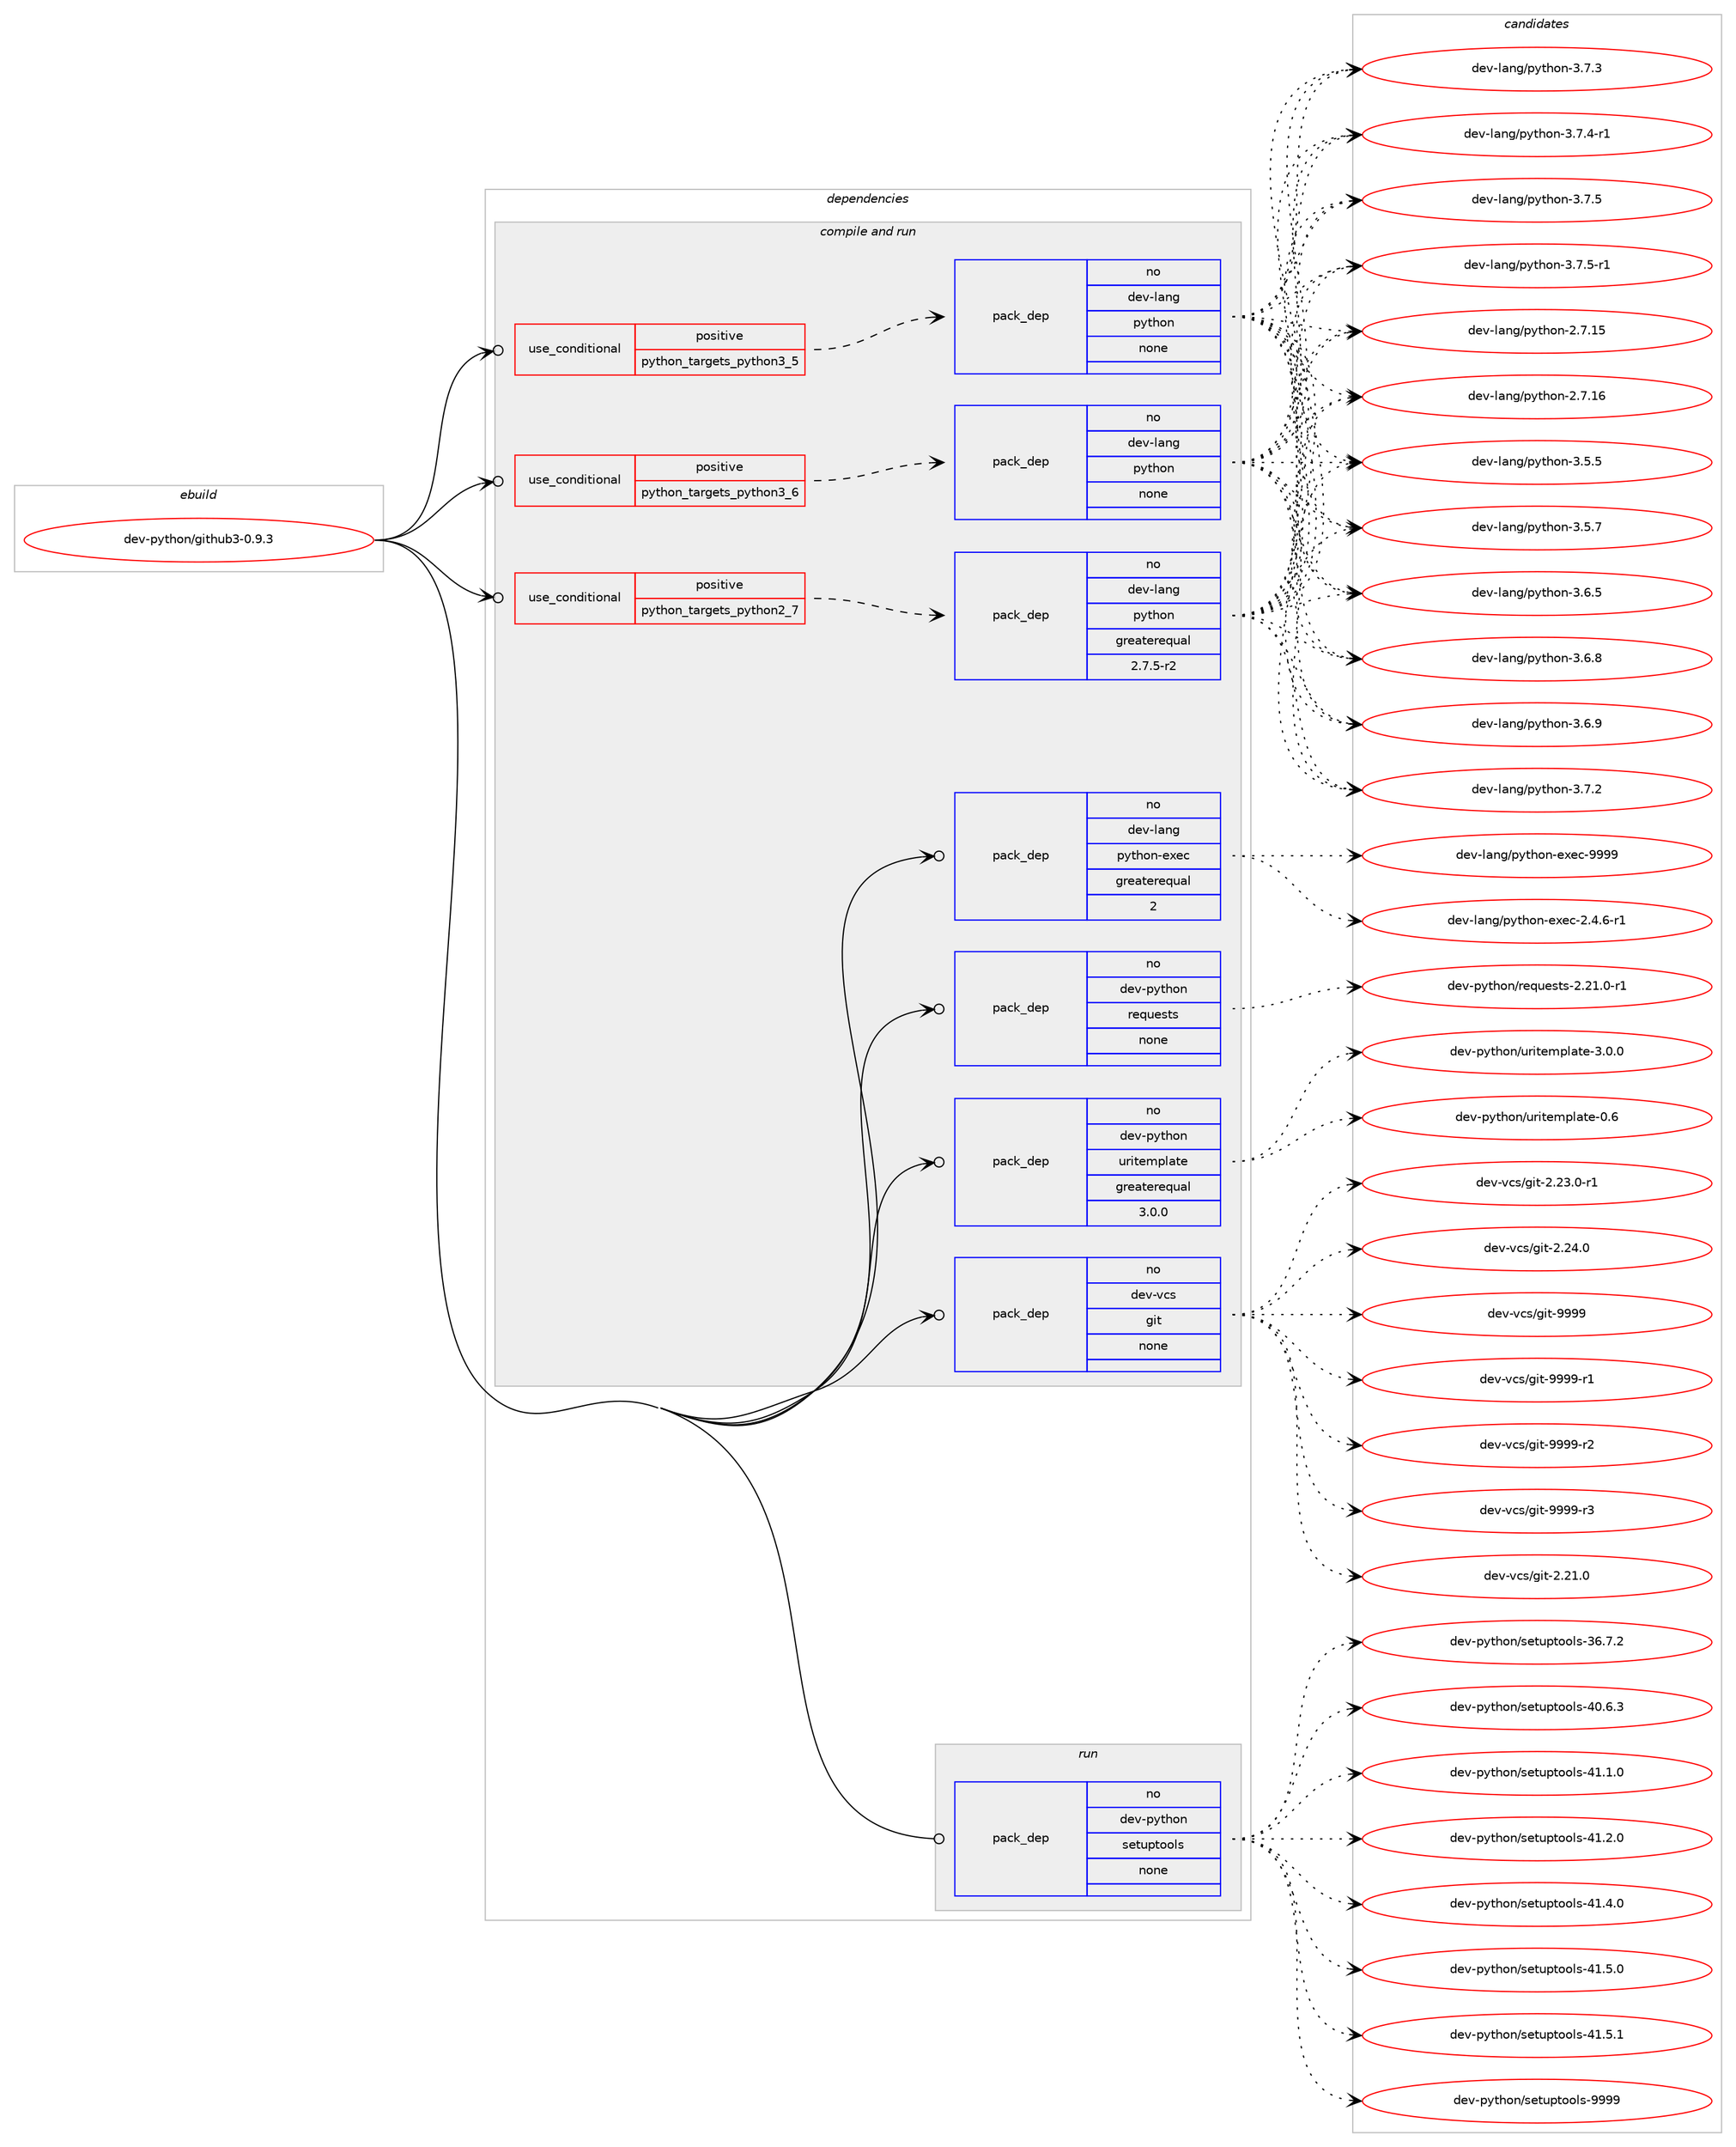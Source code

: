 digraph prolog {

# *************
# Graph options
# *************

newrank=true;
concentrate=true;
compound=true;
graph [rankdir=LR,fontname=Helvetica,fontsize=10,ranksep=1.5];#, ranksep=2.5, nodesep=0.2];
edge  [arrowhead=vee];
node  [fontname=Helvetica,fontsize=10];

# **********
# The ebuild
# **********

subgraph cluster_leftcol {
color=gray;
rank=same;
label=<<i>ebuild</i>>;
id [label="dev-python/github3-0.9.3", color=red, width=4, href="../dev-python/github3-0.9.3.svg"];
}

# ****************
# The dependencies
# ****************

subgraph cluster_midcol {
color=gray;
label=<<i>dependencies</i>>;
subgraph cluster_compile {
fillcolor="#eeeeee";
style=filled;
label=<<i>compile</i>>;
}
subgraph cluster_compileandrun {
fillcolor="#eeeeee";
style=filled;
label=<<i>compile and run</i>>;
subgraph cond140035 {
dependency606706 [label=<<TABLE BORDER="0" CELLBORDER="1" CELLSPACING="0" CELLPADDING="4"><TR><TD ROWSPAN="3" CELLPADDING="10">use_conditional</TD></TR><TR><TD>positive</TD></TR><TR><TD>python_targets_python2_7</TD></TR></TABLE>>, shape=none, color=red];
subgraph pack454874 {
dependency606707 [label=<<TABLE BORDER="0" CELLBORDER="1" CELLSPACING="0" CELLPADDING="4" WIDTH="220"><TR><TD ROWSPAN="6" CELLPADDING="30">pack_dep</TD></TR><TR><TD WIDTH="110">no</TD></TR><TR><TD>dev-lang</TD></TR><TR><TD>python</TD></TR><TR><TD>greaterequal</TD></TR><TR><TD>2.7.5-r2</TD></TR></TABLE>>, shape=none, color=blue];
}
dependency606706:e -> dependency606707:w [weight=20,style="dashed",arrowhead="vee"];
}
id:e -> dependency606706:w [weight=20,style="solid",arrowhead="odotvee"];
subgraph cond140036 {
dependency606708 [label=<<TABLE BORDER="0" CELLBORDER="1" CELLSPACING="0" CELLPADDING="4"><TR><TD ROWSPAN="3" CELLPADDING="10">use_conditional</TD></TR><TR><TD>positive</TD></TR><TR><TD>python_targets_python3_5</TD></TR></TABLE>>, shape=none, color=red];
subgraph pack454875 {
dependency606709 [label=<<TABLE BORDER="0" CELLBORDER="1" CELLSPACING="0" CELLPADDING="4" WIDTH="220"><TR><TD ROWSPAN="6" CELLPADDING="30">pack_dep</TD></TR><TR><TD WIDTH="110">no</TD></TR><TR><TD>dev-lang</TD></TR><TR><TD>python</TD></TR><TR><TD>none</TD></TR><TR><TD></TD></TR></TABLE>>, shape=none, color=blue];
}
dependency606708:e -> dependency606709:w [weight=20,style="dashed",arrowhead="vee"];
}
id:e -> dependency606708:w [weight=20,style="solid",arrowhead="odotvee"];
subgraph cond140037 {
dependency606710 [label=<<TABLE BORDER="0" CELLBORDER="1" CELLSPACING="0" CELLPADDING="4"><TR><TD ROWSPAN="3" CELLPADDING="10">use_conditional</TD></TR><TR><TD>positive</TD></TR><TR><TD>python_targets_python3_6</TD></TR></TABLE>>, shape=none, color=red];
subgraph pack454876 {
dependency606711 [label=<<TABLE BORDER="0" CELLBORDER="1" CELLSPACING="0" CELLPADDING="4" WIDTH="220"><TR><TD ROWSPAN="6" CELLPADDING="30">pack_dep</TD></TR><TR><TD WIDTH="110">no</TD></TR><TR><TD>dev-lang</TD></TR><TR><TD>python</TD></TR><TR><TD>none</TD></TR><TR><TD></TD></TR></TABLE>>, shape=none, color=blue];
}
dependency606710:e -> dependency606711:w [weight=20,style="dashed",arrowhead="vee"];
}
id:e -> dependency606710:w [weight=20,style="solid",arrowhead="odotvee"];
subgraph pack454877 {
dependency606712 [label=<<TABLE BORDER="0" CELLBORDER="1" CELLSPACING="0" CELLPADDING="4" WIDTH="220"><TR><TD ROWSPAN="6" CELLPADDING="30">pack_dep</TD></TR><TR><TD WIDTH="110">no</TD></TR><TR><TD>dev-lang</TD></TR><TR><TD>python-exec</TD></TR><TR><TD>greaterequal</TD></TR><TR><TD>2</TD></TR></TABLE>>, shape=none, color=blue];
}
id:e -> dependency606712:w [weight=20,style="solid",arrowhead="odotvee"];
subgraph pack454878 {
dependency606713 [label=<<TABLE BORDER="0" CELLBORDER="1" CELLSPACING="0" CELLPADDING="4" WIDTH="220"><TR><TD ROWSPAN="6" CELLPADDING="30">pack_dep</TD></TR><TR><TD WIDTH="110">no</TD></TR><TR><TD>dev-python</TD></TR><TR><TD>requests</TD></TR><TR><TD>none</TD></TR><TR><TD></TD></TR></TABLE>>, shape=none, color=blue];
}
id:e -> dependency606713:w [weight=20,style="solid",arrowhead="odotvee"];
subgraph pack454879 {
dependency606714 [label=<<TABLE BORDER="0" CELLBORDER="1" CELLSPACING="0" CELLPADDING="4" WIDTH="220"><TR><TD ROWSPAN="6" CELLPADDING="30">pack_dep</TD></TR><TR><TD WIDTH="110">no</TD></TR><TR><TD>dev-python</TD></TR><TR><TD>uritemplate</TD></TR><TR><TD>greaterequal</TD></TR><TR><TD>3.0.0</TD></TR></TABLE>>, shape=none, color=blue];
}
id:e -> dependency606714:w [weight=20,style="solid",arrowhead="odotvee"];
subgraph pack454880 {
dependency606715 [label=<<TABLE BORDER="0" CELLBORDER="1" CELLSPACING="0" CELLPADDING="4" WIDTH="220"><TR><TD ROWSPAN="6" CELLPADDING="30">pack_dep</TD></TR><TR><TD WIDTH="110">no</TD></TR><TR><TD>dev-vcs</TD></TR><TR><TD>git</TD></TR><TR><TD>none</TD></TR><TR><TD></TD></TR></TABLE>>, shape=none, color=blue];
}
id:e -> dependency606715:w [weight=20,style="solid",arrowhead="odotvee"];
}
subgraph cluster_run {
fillcolor="#eeeeee";
style=filled;
label=<<i>run</i>>;
subgraph pack454881 {
dependency606716 [label=<<TABLE BORDER="0" CELLBORDER="1" CELLSPACING="0" CELLPADDING="4" WIDTH="220"><TR><TD ROWSPAN="6" CELLPADDING="30">pack_dep</TD></TR><TR><TD WIDTH="110">no</TD></TR><TR><TD>dev-python</TD></TR><TR><TD>setuptools</TD></TR><TR><TD>none</TD></TR><TR><TD></TD></TR></TABLE>>, shape=none, color=blue];
}
id:e -> dependency606716:w [weight=20,style="solid",arrowhead="odot"];
}
}

# **************
# The candidates
# **************

subgraph cluster_choices {
rank=same;
color=gray;
label=<<i>candidates</i>>;

subgraph choice454874 {
color=black;
nodesep=1;
choice10010111845108971101034711212111610411111045504655464953 [label="dev-lang/python-2.7.15", color=red, width=4,href="../dev-lang/python-2.7.15.svg"];
choice10010111845108971101034711212111610411111045504655464954 [label="dev-lang/python-2.7.16", color=red, width=4,href="../dev-lang/python-2.7.16.svg"];
choice100101118451089711010347112121116104111110455146534653 [label="dev-lang/python-3.5.5", color=red, width=4,href="../dev-lang/python-3.5.5.svg"];
choice100101118451089711010347112121116104111110455146534655 [label="dev-lang/python-3.5.7", color=red, width=4,href="../dev-lang/python-3.5.7.svg"];
choice100101118451089711010347112121116104111110455146544653 [label="dev-lang/python-3.6.5", color=red, width=4,href="../dev-lang/python-3.6.5.svg"];
choice100101118451089711010347112121116104111110455146544656 [label="dev-lang/python-3.6.8", color=red, width=4,href="../dev-lang/python-3.6.8.svg"];
choice100101118451089711010347112121116104111110455146544657 [label="dev-lang/python-3.6.9", color=red, width=4,href="../dev-lang/python-3.6.9.svg"];
choice100101118451089711010347112121116104111110455146554650 [label="dev-lang/python-3.7.2", color=red, width=4,href="../dev-lang/python-3.7.2.svg"];
choice100101118451089711010347112121116104111110455146554651 [label="dev-lang/python-3.7.3", color=red, width=4,href="../dev-lang/python-3.7.3.svg"];
choice1001011184510897110103471121211161041111104551465546524511449 [label="dev-lang/python-3.7.4-r1", color=red, width=4,href="../dev-lang/python-3.7.4-r1.svg"];
choice100101118451089711010347112121116104111110455146554653 [label="dev-lang/python-3.7.5", color=red, width=4,href="../dev-lang/python-3.7.5.svg"];
choice1001011184510897110103471121211161041111104551465546534511449 [label="dev-lang/python-3.7.5-r1", color=red, width=4,href="../dev-lang/python-3.7.5-r1.svg"];
dependency606707:e -> choice10010111845108971101034711212111610411111045504655464953:w [style=dotted,weight="100"];
dependency606707:e -> choice10010111845108971101034711212111610411111045504655464954:w [style=dotted,weight="100"];
dependency606707:e -> choice100101118451089711010347112121116104111110455146534653:w [style=dotted,weight="100"];
dependency606707:e -> choice100101118451089711010347112121116104111110455146534655:w [style=dotted,weight="100"];
dependency606707:e -> choice100101118451089711010347112121116104111110455146544653:w [style=dotted,weight="100"];
dependency606707:e -> choice100101118451089711010347112121116104111110455146544656:w [style=dotted,weight="100"];
dependency606707:e -> choice100101118451089711010347112121116104111110455146544657:w [style=dotted,weight="100"];
dependency606707:e -> choice100101118451089711010347112121116104111110455146554650:w [style=dotted,weight="100"];
dependency606707:e -> choice100101118451089711010347112121116104111110455146554651:w [style=dotted,weight="100"];
dependency606707:e -> choice1001011184510897110103471121211161041111104551465546524511449:w [style=dotted,weight="100"];
dependency606707:e -> choice100101118451089711010347112121116104111110455146554653:w [style=dotted,weight="100"];
dependency606707:e -> choice1001011184510897110103471121211161041111104551465546534511449:w [style=dotted,weight="100"];
}
subgraph choice454875 {
color=black;
nodesep=1;
choice10010111845108971101034711212111610411111045504655464953 [label="dev-lang/python-2.7.15", color=red, width=4,href="../dev-lang/python-2.7.15.svg"];
choice10010111845108971101034711212111610411111045504655464954 [label="dev-lang/python-2.7.16", color=red, width=4,href="../dev-lang/python-2.7.16.svg"];
choice100101118451089711010347112121116104111110455146534653 [label="dev-lang/python-3.5.5", color=red, width=4,href="../dev-lang/python-3.5.5.svg"];
choice100101118451089711010347112121116104111110455146534655 [label="dev-lang/python-3.5.7", color=red, width=4,href="../dev-lang/python-3.5.7.svg"];
choice100101118451089711010347112121116104111110455146544653 [label="dev-lang/python-3.6.5", color=red, width=4,href="../dev-lang/python-3.6.5.svg"];
choice100101118451089711010347112121116104111110455146544656 [label="dev-lang/python-3.6.8", color=red, width=4,href="../dev-lang/python-3.6.8.svg"];
choice100101118451089711010347112121116104111110455146544657 [label="dev-lang/python-3.6.9", color=red, width=4,href="../dev-lang/python-3.6.9.svg"];
choice100101118451089711010347112121116104111110455146554650 [label="dev-lang/python-3.7.2", color=red, width=4,href="../dev-lang/python-3.7.2.svg"];
choice100101118451089711010347112121116104111110455146554651 [label="dev-lang/python-3.7.3", color=red, width=4,href="../dev-lang/python-3.7.3.svg"];
choice1001011184510897110103471121211161041111104551465546524511449 [label="dev-lang/python-3.7.4-r1", color=red, width=4,href="../dev-lang/python-3.7.4-r1.svg"];
choice100101118451089711010347112121116104111110455146554653 [label="dev-lang/python-3.7.5", color=red, width=4,href="../dev-lang/python-3.7.5.svg"];
choice1001011184510897110103471121211161041111104551465546534511449 [label="dev-lang/python-3.7.5-r1", color=red, width=4,href="../dev-lang/python-3.7.5-r1.svg"];
dependency606709:e -> choice10010111845108971101034711212111610411111045504655464953:w [style=dotted,weight="100"];
dependency606709:e -> choice10010111845108971101034711212111610411111045504655464954:w [style=dotted,weight="100"];
dependency606709:e -> choice100101118451089711010347112121116104111110455146534653:w [style=dotted,weight="100"];
dependency606709:e -> choice100101118451089711010347112121116104111110455146534655:w [style=dotted,weight="100"];
dependency606709:e -> choice100101118451089711010347112121116104111110455146544653:w [style=dotted,weight="100"];
dependency606709:e -> choice100101118451089711010347112121116104111110455146544656:w [style=dotted,weight="100"];
dependency606709:e -> choice100101118451089711010347112121116104111110455146544657:w [style=dotted,weight="100"];
dependency606709:e -> choice100101118451089711010347112121116104111110455146554650:w [style=dotted,weight="100"];
dependency606709:e -> choice100101118451089711010347112121116104111110455146554651:w [style=dotted,weight="100"];
dependency606709:e -> choice1001011184510897110103471121211161041111104551465546524511449:w [style=dotted,weight="100"];
dependency606709:e -> choice100101118451089711010347112121116104111110455146554653:w [style=dotted,weight="100"];
dependency606709:e -> choice1001011184510897110103471121211161041111104551465546534511449:w [style=dotted,weight="100"];
}
subgraph choice454876 {
color=black;
nodesep=1;
choice10010111845108971101034711212111610411111045504655464953 [label="dev-lang/python-2.7.15", color=red, width=4,href="../dev-lang/python-2.7.15.svg"];
choice10010111845108971101034711212111610411111045504655464954 [label="dev-lang/python-2.7.16", color=red, width=4,href="../dev-lang/python-2.7.16.svg"];
choice100101118451089711010347112121116104111110455146534653 [label="dev-lang/python-3.5.5", color=red, width=4,href="../dev-lang/python-3.5.5.svg"];
choice100101118451089711010347112121116104111110455146534655 [label="dev-lang/python-3.5.7", color=red, width=4,href="../dev-lang/python-3.5.7.svg"];
choice100101118451089711010347112121116104111110455146544653 [label="dev-lang/python-3.6.5", color=red, width=4,href="../dev-lang/python-3.6.5.svg"];
choice100101118451089711010347112121116104111110455146544656 [label="dev-lang/python-3.6.8", color=red, width=4,href="../dev-lang/python-3.6.8.svg"];
choice100101118451089711010347112121116104111110455146544657 [label="dev-lang/python-3.6.9", color=red, width=4,href="../dev-lang/python-3.6.9.svg"];
choice100101118451089711010347112121116104111110455146554650 [label="dev-lang/python-3.7.2", color=red, width=4,href="../dev-lang/python-3.7.2.svg"];
choice100101118451089711010347112121116104111110455146554651 [label="dev-lang/python-3.7.3", color=red, width=4,href="../dev-lang/python-3.7.3.svg"];
choice1001011184510897110103471121211161041111104551465546524511449 [label="dev-lang/python-3.7.4-r1", color=red, width=4,href="../dev-lang/python-3.7.4-r1.svg"];
choice100101118451089711010347112121116104111110455146554653 [label="dev-lang/python-3.7.5", color=red, width=4,href="../dev-lang/python-3.7.5.svg"];
choice1001011184510897110103471121211161041111104551465546534511449 [label="dev-lang/python-3.7.5-r1", color=red, width=4,href="../dev-lang/python-3.7.5-r1.svg"];
dependency606711:e -> choice10010111845108971101034711212111610411111045504655464953:w [style=dotted,weight="100"];
dependency606711:e -> choice10010111845108971101034711212111610411111045504655464954:w [style=dotted,weight="100"];
dependency606711:e -> choice100101118451089711010347112121116104111110455146534653:w [style=dotted,weight="100"];
dependency606711:e -> choice100101118451089711010347112121116104111110455146534655:w [style=dotted,weight="100"];
dependency606711:e -> choice100101118451089711010347112121116104111110455146544653:w [style=dotted,weight="100"];
dependency606711:e -> choice100101118451089711010347112121116104111110455146544656:w [style=dotted,weight="100"];
dependency606711:e -> choice100101118451089711010347112121116104111110455146544657:w [style=dotted,weight="100"];
dependency606711:e -> choice100101118451089711010347112121116104111110455146554650:w [style=dotted,weight="100"];
dependency606711:e -> choice100101118451089711010347112121116104111110455146554651:w [style=dotted,weight="100"];
dependency606711:e -> choice1001011184510897110103471121211161041111104551465546524511449:w [style=dotted,weight="100"];
dependency606711:e -> choice100101118451089711010347112121116104111110455146554653:w [style=dotted,weight="100"];
dependency606711:e -> choice1001011184510897110103471121211161041111104551465546534511449:w [style=dotted,weight="100"];
}
subgraph choice454877 {
color=black;
nodesep=1;
choice10010111845108971101034711212111610411111045101120101994550465246544511449 [label="dev-lang/python-exec-2.4.6-r1", color=red, width=4,href="../dev-lang/python-exec-2.4.6-r1.svg"];
choice10010111845108971101034711212111610411111045101120101994557575757 [label="dev-lang/python-exec-9999", color=red, width=4,href="../dev-lang/python-exec-9999.svg"];
dependency606712:e -> choice10010111845108971101034711212111610411111045101120101994550465246544511449:w [style=dotted,weight="100"];
dependency606712:e -> choice10010111845108971101034711212111610411111045101120101994557575757:w [style=dotted,weight="100"];
}
subgraph choice454878 {
color=black;
nodesep=1;
choice1001011184511212111610411111047114101113117101115116115455046504946484511449 [label="dev-python/requests-2.21.0-r1", color=red, width=4,href="../dev-python/requests-2.21.0-r1.svg"];
dependency606713:e -> choice1001011184511212111610411111047114101113117101115116115455046504946484511449:w [style=dotted,weight="100"];
}
subgraph choice454879 {
color=black;
nodesep=1;
choice10010111845112121116104111110471171141051161011091121089711610145484654 [label="dev-python/uritemplate-0.6", color=red, width=4,href="../dev-python/uritemplate-0.6.svg"];
choice100101118451121211161041111104711711410511610110911210897116101455146484648 [label="dev-python/uritemplate-3.0.0", color=red, width=4,href="../dev-python/uritemplate-3.0.0.svg"];
dependency606714:e -> choice10010111845112121116104111110471171141051161011091121089711610145484654:w [style=dotted,weight="100"];
dependency606714:e -> choice100101118451121211161041111104711711410511610110911210897116101455146484648:w [style=dotted,weight="100"];
}
subgraph choice454880 {
color=black;
nodesep=1;
choice10010111845118991154710310511645504650494648 [label="dev-vcs/git-2.21.0", color=red, width=4,href="../dev-vcs/git-2.21.0.svg"];
choice100101118451189911547103105116455046505146484511449 [label="dev-vcs/git-2.23.0-r1", color=red, width=4,href="../dev-vcs/git-2.23.0-r1.svg"];
choice10010111845118991154710310511645504650524648 [label="dev-vcs/git-2.24.0", color=red, width=4,href="../dev-vcs/git-2.24.0.svg"];
choice1001011184511899115471031051164557575757 [label="dev-vcs/git-9999", color=red, width=4,href="../dev-vcs/git-9999.svg"];
choice10010111845118991154710310511645575757574511449 [label="dev-vcs/git-9999-r1", color=red, width=4,href="../dev-vcs/git-9999-r1.svg"];
choice10010111845118991154710310511645575757574511450 [label="dev-vcs/git-9999-r2", color=red, width=4,href="../dev-vcs/git-9999-r2.svg"];
choice10010111845118991154710310511645575757574511451 [label="dev-vcs/git-9999-r3", color=red, width=4,href="../dev-vcs/git-9999-r3.svg"];
dependency606715:e -> choice10010111845118991154710310511645504650494648:w [style=dotted,weight="100"];
dependency606715:e -> choice100101118451189911547103105116455046505146484511449:w [style=dotted,weight="100"];
dependency606715:e -> choice10010111845118991154710310511645504650524648:w [style=dotted,weight="100"];
dependency606715:e -> choice1001011184511899115471031051164557575757:w [style=dotted,weight="100"];
dependency606715:e -> choice10010111845118991154710310511645575757574511449:w [style=dotted,weight="100"];
dependency606715:e -> choice10010111845118991154710310511645575757574511450:w [style=dotted,weight="100"];
dependency606715:e -> choice10010111845118991154710310511645575757574511451:w [style=dotted,weight="100"];
}
subgraph choice454881 {
color=black;
nodesep=1;
choice100101118451121211161041111104711510111611711211611111110811545515446554650 [label="dev-python/setuptools-36.7.2", color=red, width=4,href="../dev-python/setuptools-36.7.2.svg"];
choice100101118451121211161041111104711510111611711211611111110811545524846544651 [label="dev-python/setuptools-40.6.3", color=red, width=4,href="../dev-python/setuptools-40.6.3.svg"];
choice100101118451121211161041111104711510111611711211611111110811545524946494648 [label="dev-python/setuptools-41.1.0", color=red, width=4,href="../dev-python/setuptools-41.1.0.svg"];
choice100101118451121211161041111104711510111611711211611111110811545524946504648 [label="dev-python/setuptools-41.2.0", color=red, width=4,href="../dev-python/setuptools-41.2.0.svg"];
choice100101118451121211161041111104711510111611711211611111110811545524946524648 [label="dev-python/setuptools-41.4.0", color=red, width=4,href="../dev-python/setuptools-41.4.0.svg"];
choice100101118451121211161041111104711510111611711211611111110811545524946534648 [label="dev-python/setuptools-41.5.0", color=red, width=4,href="../dev-python/setuptools-41.5.0.svg"];
choice100101118451121211161041111104711510111611711211611111110811545524946534649 [label="dev-python/setuptools-41.5.1", color=red, width=4,href="../dev-python/setuptools-41.5.1.svg"];
choice10010111845112121116104111110471151011161171121161111111081154557575757 [label="dev-python/setuptools-9999", color=red, width=4,href="../dev-python/setuptools-9999.svg"];
dependency606716:e -> choice100101118451121211161041111104711510111611711211611111110811545515446554650:w [style=dotted,weight="100"];
dependency606716:e -> choice100101118451121211161041111104711510111611711211611111110811545524846544651:w [style=dotted,weight="100"];
dependency606716:e -> choice100101118451121211161041111104711510111611711211611111110811545524946494648:w [style=dotted,weight="100"];
dependency606716:e -> choice100101118451121211161041111104711510111611711211611111110811545524946504648:w [style=dotted,weight="100"];
dependency606716:e -> choice100101118451121211161041111104711510111611711211611111110811545524946524648:w [style=dotted,weight="100"];
dependency606716:e -> choice100101118451121211161041111104711510111611711211611111110811545524946534648:w [style=dotted,weight="100"];
dependency606716:e -> choice100101118451121211161041111104711510111611711211611111110811545524946534649:w [style=dotted,weight="100"];
dependency606716:e -> choice10010111845112121116104111110471151011161171121161111111081154557575757:w [style=dotted,weight="100"];
}
}

}
